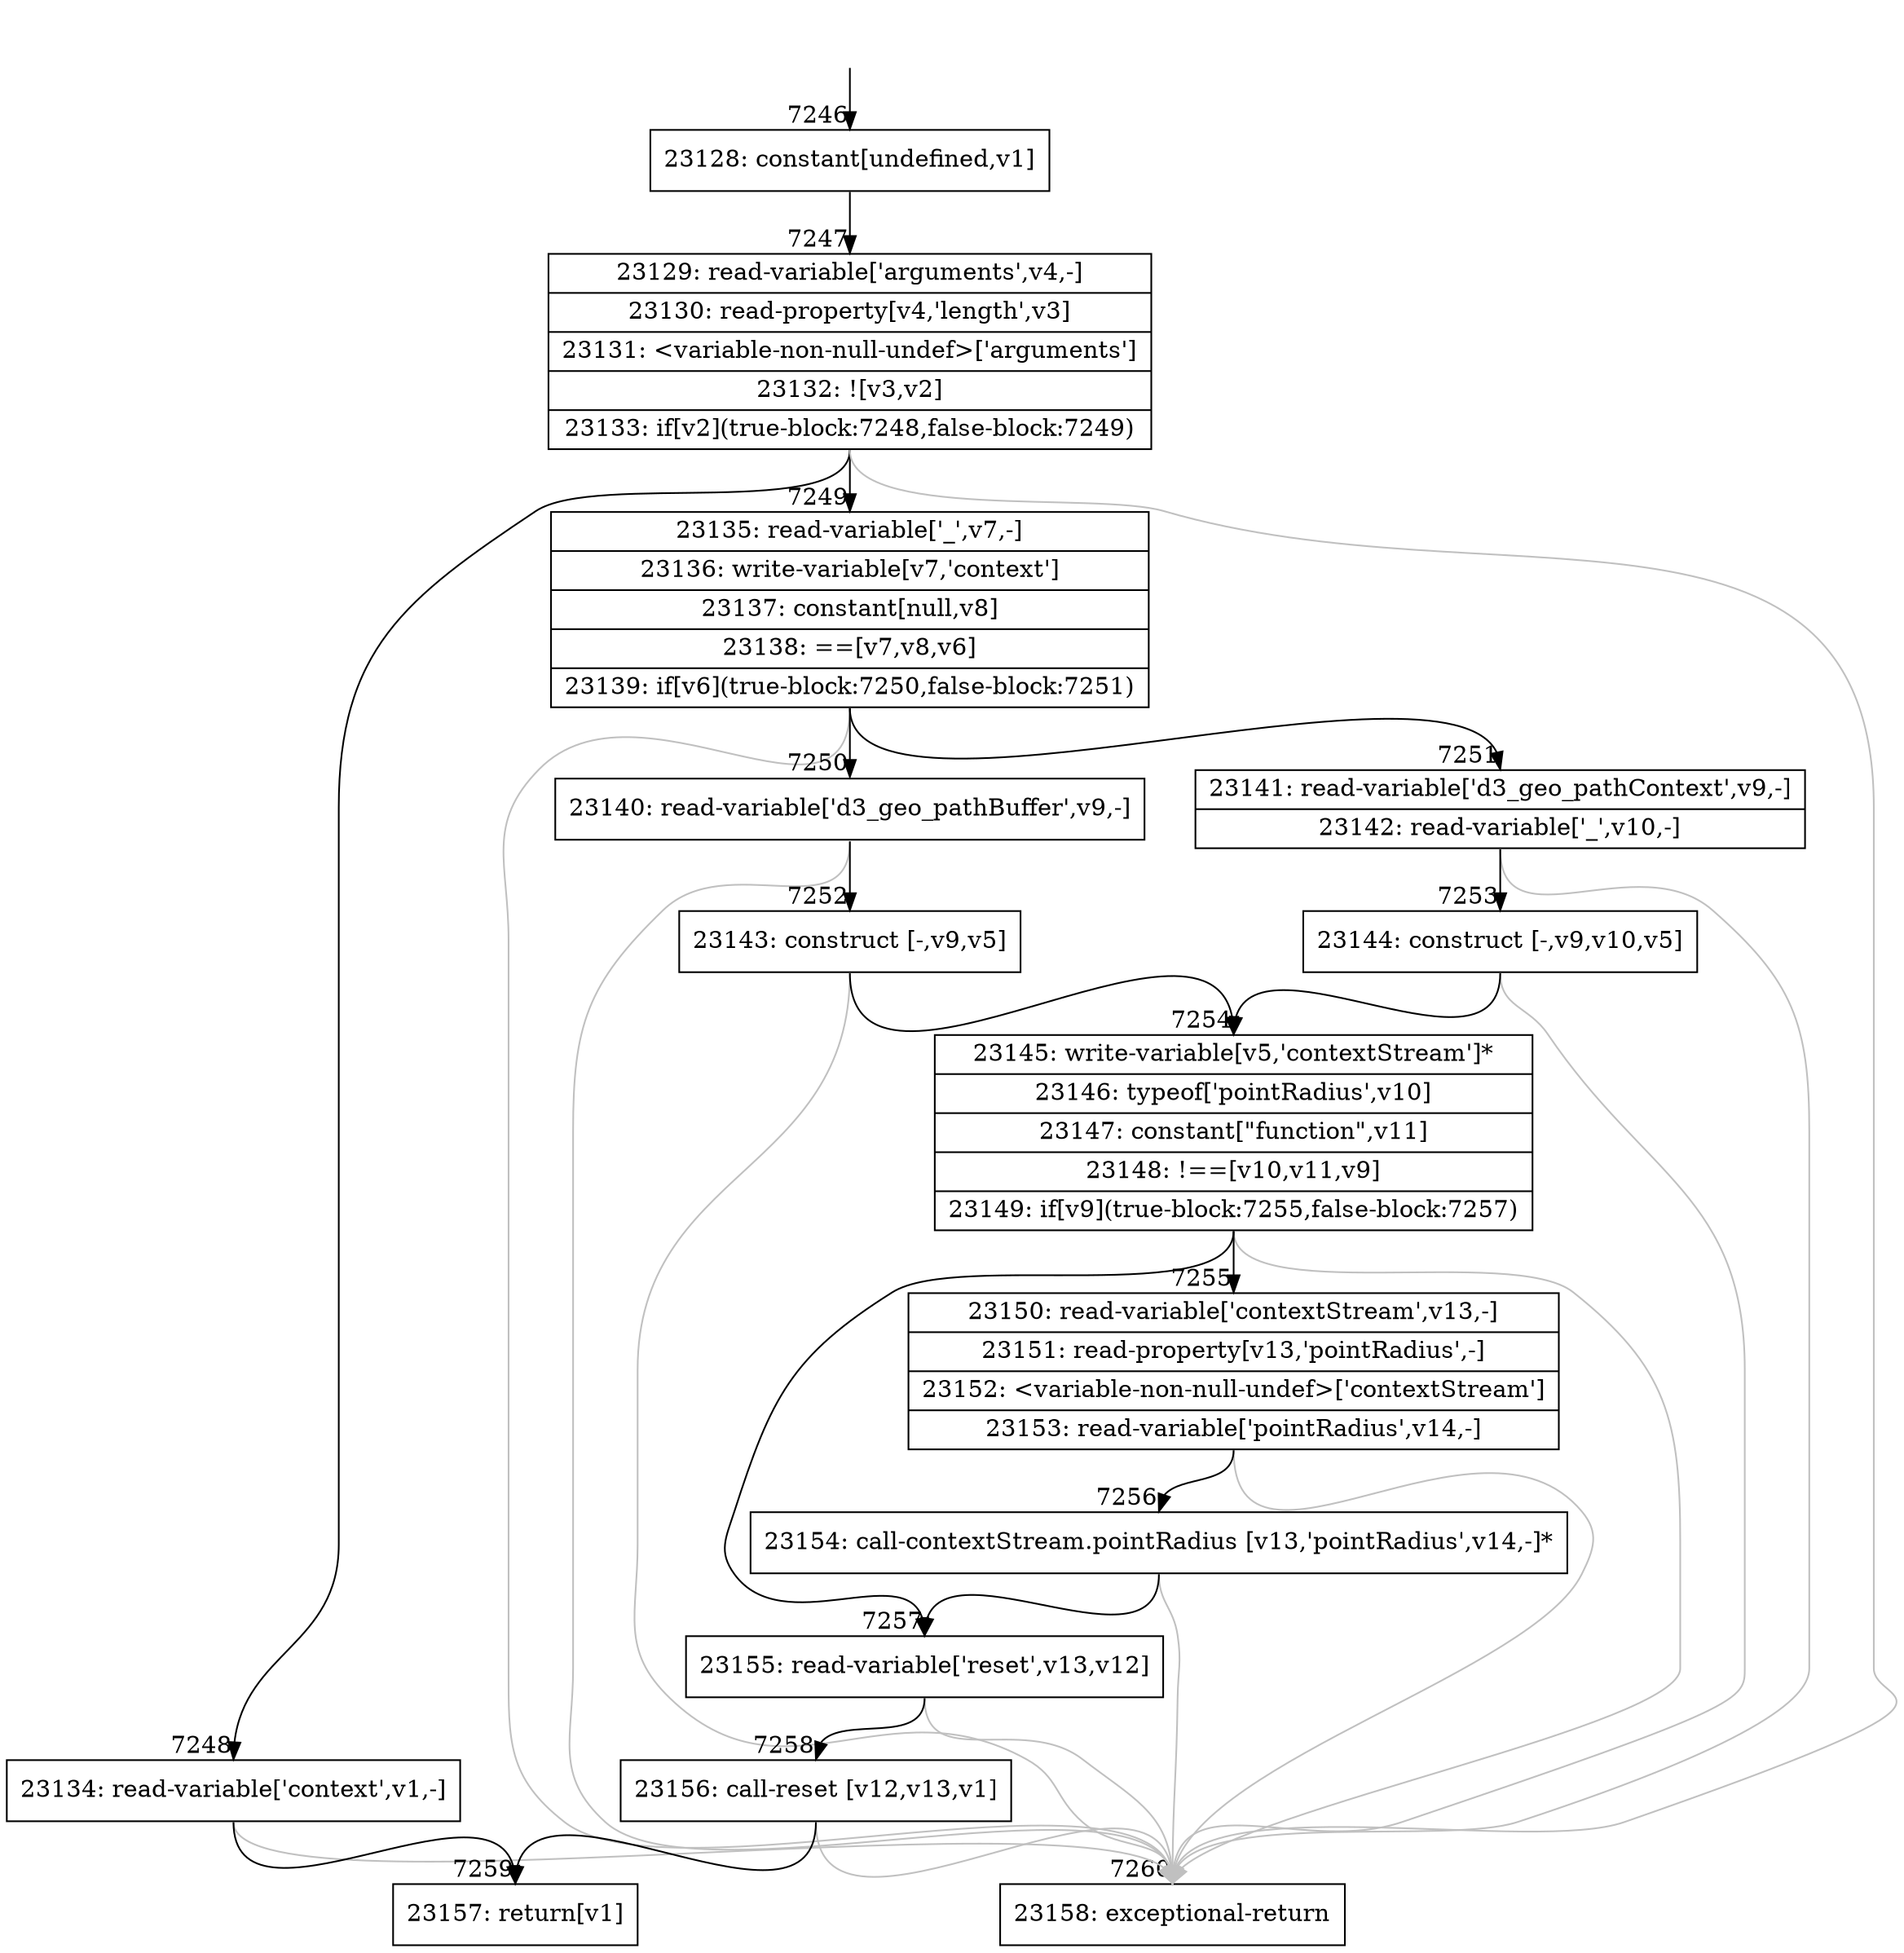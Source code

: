 digraph {
rankdir="TD"
BB_entry670[shape=none,label=""];
BB_entry670 -> BB7246 [tailport=s, headport=n, headlabel="    7246"]
BB7246 [shape=record label="{23128: constant[undefined,v1]}" ] 
BB7246 -> BB7247 [tailport=s, headport=n, headlabel="      7247"]
BB7247 [shape=record label="{23129: read-variable['arguments',v4,-]|23130: read-property[v4,'length',v3]|23131: \<variable-non-null-undef\>['arguments']|23132: ![v3,v2]|23133: if[v2](true-block:7248,false-block:7249)}" ] 
BB7247 -> BB7248 [tailport=s, headport=n, headlabel="      7248"]
BB7247 -> BB7249 [tailport=s, headport=n, headlabel="      7249"]
BB7247 -> BB7260 [tailport=s, headport=n, color=gray, headlabel="      7260"]
BB7248 [shape=record label="{23134: read-variable['context',v1,-]}" ] 
BB7248 -> BB7259 [tailport=s, headport=n, headlabel="      7259"]
BB7248 -> BB7260 [tailport=s, headport=n, color=gray]
BB7249 [shape=record label="{23135: read-variable['_',v7,-]|23136: write-variable[v7,'context']|23137: constant[null,v8]|23138: ==[v7,v8,v6]|23139: if[v6](true-block:7250,false-block:7251)}" ] 
BB7249 -> BB7250 [tailport=s, headport=n, headlabel="      7250"]
BB7249 -> BB7251 [tailport=s, headport=n, headlabel="      7251"]
BB7249 -> BB7260 [tailport=s, headport=n, color=gray]
BB7250 [shape=record label="{23140: read-variable['d3_geo_pathBuffer',v9,-]}" ] 
BB7250 -> BB7252 [tailport=s, headport=n, headlabel="      7252"]
BB7250 -> BB7260 [tailport=s, headport=n, color=gray]
BB7251 [shape=record label="{23141: read-variable['d3_geo_pathContext',v9,-]|23142: read-variable['_',v10,-]}" ] 
BB7251 -> BB7253 [tailport=s, headport=n, headlabel="      7253"]
BB7251 -> BB7260 [tailport=s, headport=n, color=gray]
BB7252 [shape=record label="{23143: construct [-,v9,v5]}" ] 
BB7252 -> BB7254 [tailport=s, headport=n, headlabel="      7254"]
BB7252 -> BB7260 [tailport=s, headport=n, color=gray]
BB7253 [shape=record label="{23144: construct [-,v9,v10,v5]}" ] 
BB7253 -> BB7254 [tailport=s, headport=n]
BB7253 -> BB7260 [tailport=s, headport=n, color=gray]
BB7254 [shape=record label="{23145: write-variable[v5,'contextStream']*|23146: typeof['pointRadius',v10]|23147: constant[\"function\",v11]|23148: !==[v10,v11,v9]|23149: if[v9](true-block:7255,false-block:7257)}" ] 
BB7254 -> BB7255 [tailport=s, headport=n, headlabel="      7255"]
BB7254 -> BB7257 [tailport=s, headport=n, headlabel="      7257"]
BB7254 -> BB7260 [tailport=s, headport=n, color=gray]
BB7255 [shape=record label="{23150: read-variable['contextStream',v13,-]|23151: read-property[v13,'pointRadius',-]|23152: \<variable-non-null-undef\>['contextStream']|23153: read-variable['pointRadius',v14,-]}" ] 
BB7255 -> BB7256 [tailport=s, headport=n, headlabel="      7256"]
BB7255 -> BB7260 [tailport=s, headport=n, color=gray]
BB7256 [shape=record label="{23154: call-contextStream.pointRadius [v13,'pointRadius',v14,-]*}" ] 
BB7256 -> BB7257 [tailport=s, headport=n]
BB7256 -> BB7260 [tailport=s, headport=n, color=gray]
BB7257 [shape=record label="{23155: read-variable['reset',v13,v12]}" ] 
BB7257 -> BB7258 [tailport=s, headport=n, headlabel="      7258"]
BB7257 -> BB7260 [tailport=s, headport=n, color=gray]
BB7258 [shape=record label="{23156: call-reset [v12,v13,v1]}" ] 
BB7258 -> BB7259 [tailport=s, headport=n]
BB7258 -> BB7260 [tailport=s, headport=n, color=gray]
BB7259 [shape=record label="{23157: return[v1]}" ] 
BB7260 [shape=record label="{23158: exceptional-return}" ] 
//#$~ 4226
}
